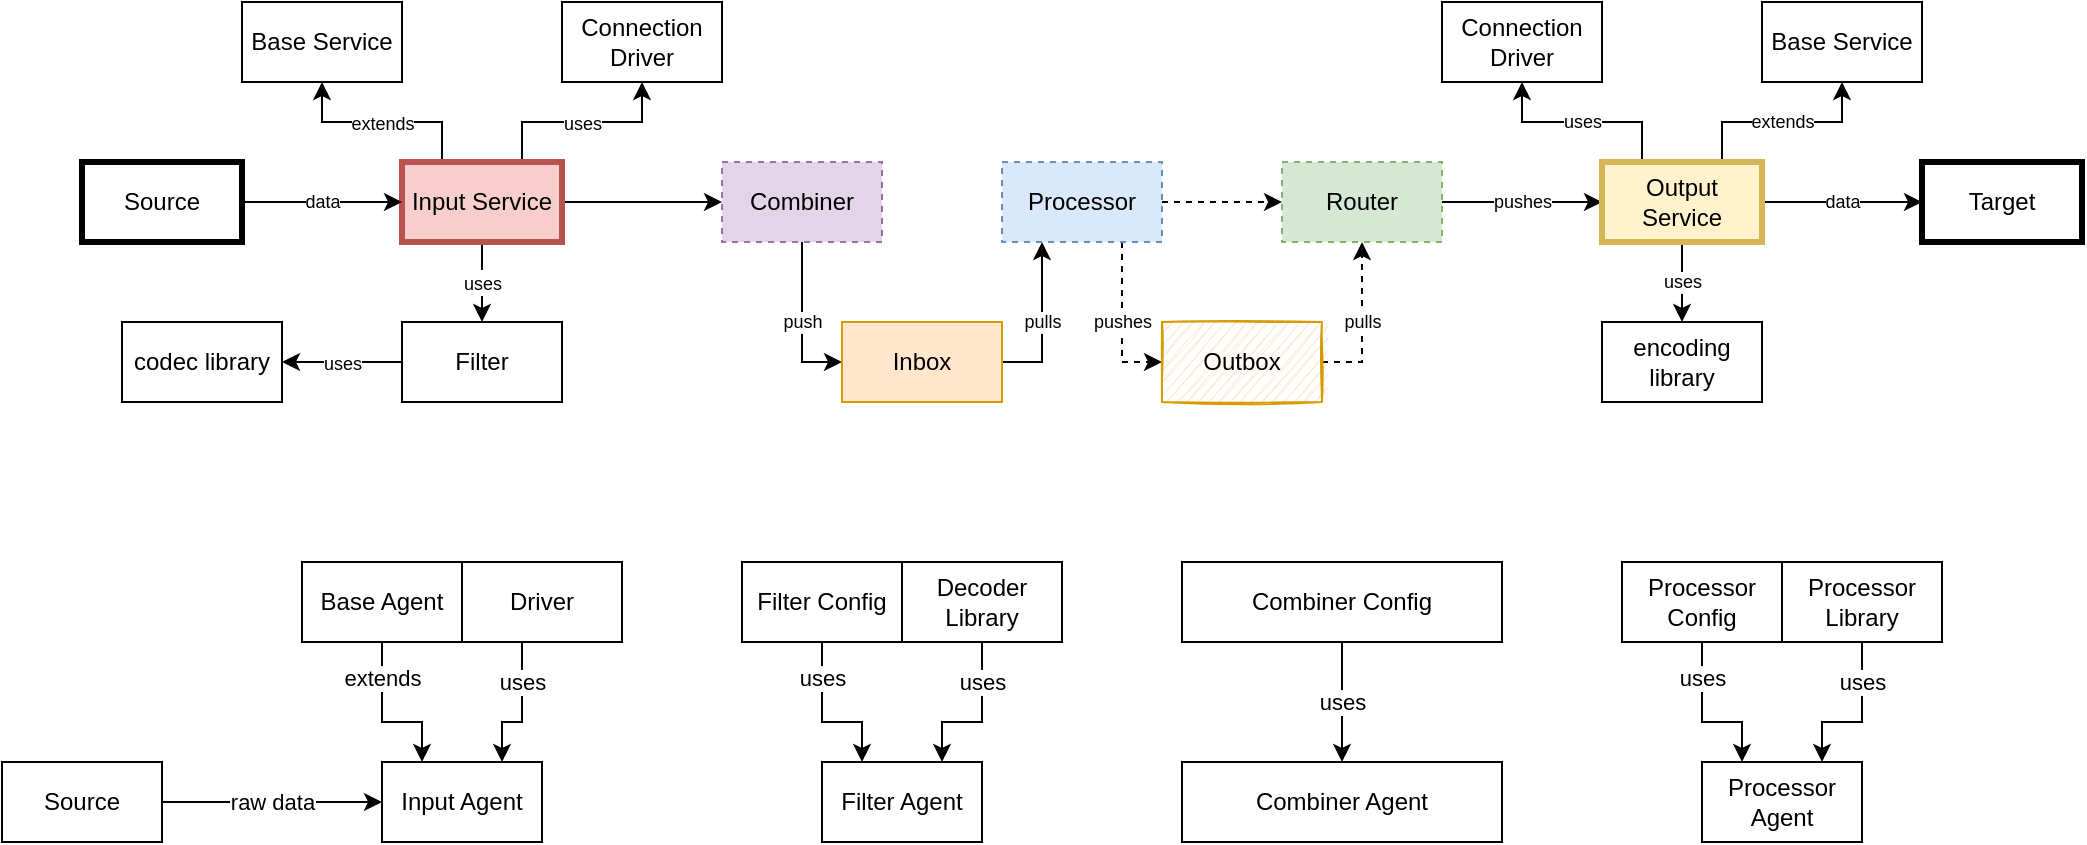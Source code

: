 <mxfile version="17.2.4" type="device"><diagram id="R2lEEEUBdFMjLlhIrx00" name="Page-1"><mxGraphModel dx="981" dy="519" grid="1" gridSize="10" guides="1" tooltips="1" connect="1" arrows="1" fold="1" page="1" pageScale="1" pageWidth="2000" pageHeight="500" math="0" shadow="0" extFonts="Permanent Marker^https://fonts.googleapis.com/css?family=Permanent+Marker"><root><mxCell id="0"/><mxCell id="1" parent="0"/><mxCell id="CS-67vUn_VAfdUVXTUzw-1" value="Input Agent" style="rounded=0;whiteSpace=wrap;html=1;" parent="1" vertex="1"><mxGeometry x="190" y="460" width="80" height="40" as="geometry"/></mxCell><mxCell id="CS-67vUn_VAfdUVXTUzw-16" value="extends" style="edgeStyle=orthogonalEdgeStyle;rounded=0;orthogonalLoop=1;jettySize=auto;html=1;exitX=0.5;exitY=1;exitDx=0;exitDy=0;entryX=0.25;entryY=0;entryDx=0;entryDy=0;" parent="1" source="CS-67vUn_VAfdUVXTUzw-2" target="CS-67vUn_VAfdUVXTUzw-1" edge="1"><mxGeometry x="-0.556" relative="1" as="geometry"><Array as="points"><mxPoint x="190" y="440"/><mxPoint x="210" y="440"/></Array><mxPoint as="offset"/></mxGeometry></mxCell><mxCell id="CS-67vUn_VAfdUVXTUzw-2" value="Base Agent" style="rounded=0;whiteSpace=wrap;html=1;" parent="1" vertex="1"><mxGeometry x="150" y="360" width="80" height="40" as="geometry"/></mxCell><mxCell id="CS-67vUn_VAfdUVXTUzw-5" value="uses" style="edgeStyle=orthogonalEdgeStyle;rounded=0;orthogonalLoop=1;jettySize=auto;html=1;exitX=0.5;exitY=1;exitDx=0;exitDy=0;entryX=0.75;entryY=0;entryDx=0;entryDy=0;" parent="1" source="CS-67vUn_VAfdUVXTUzw-4" target="CS-67vUn_VAfdUVXTUzw-1" edge="1"><mxGeometry x="-0.25" relative="1" as="geometry"><Array as="points"><mxPoint x="260" y="440"/><mxPoint x="250" y="440"/></Array><mxPoint as="offset"/></mxGeometry></mxCell><mxCell id="CS-67vUn_VAfdUVXTUzw-4" value="Driver" style="rounded=0;whiteSpace=wrap;html=1;" parent="1" vertex="1"><mxGeometry x="230" y="360" width="80" height="40" as="geometry"/></mxCell><mxCell id="CS-67vUn_VAfdUVXTUzw-7" value="raw data" style="edgeStyle=orthogonalEdgeStyle;rounded=0;orthogonalLoop=1;jettySize=auto;html=1;exitX=1;exitY=0.5;exitDx=0;exitDy=0;entryX=0;entryY=0.5;entryDx=0;entryDy=0;" parent="1" source="CS-67vUn_VAfdUVXTUzw-6" target="CS-67vUn_VAfdUVXTUzw-1" edge="1"><mxGeometry relative="1" as="geometry"/></mxCell><mxCell id="CS-67vUn_VAfdUVXTUzw-6" value="Source" style="rounded=0;whiteSpace=wrap;html=1;" parent="1" vertex="1"><mxGeometry y="460" width="80" height="40" as="geometry"/></mxCell><mxCell id="CS-67vUn_VAfdUVXTUzw-17" value="Filter Agent" style="rounded=0;whiteSpace=wrap;html=1;" parent="1" vertex="1"><mxGeometry x="410" y="460" width="80" height="40" as="geometry"/></mxCell><mxCell id="CS-67vUn_VAfdUVXTUzw-18" value="uses" style="edgeStyle=orthogonalEdgeStyle;rounded=0;orthogonalLoop=1;jettySize=auto;html=1;exitX=0.5;exitY=1;exitDx=0;exitDy=0;entryX=0.25;entryY=0;entryDx=0;entryDy=0;" parent="1" source="CS-67vUn_VAfdUVXTUzw-19" target="CS-67vUn_VAfdUVXTUzw-17" edge="1"><mxGeometry x="-0.556" relative="1" as="geometry"><Array as="points"><mxPoint x="410" y="440"/><mxPoint x="430" y="440"/></Array><mxPoint as="offset"/></mxGeometry></mxCell><mxCell id="CS-67vUn_VAfdUVXTUzw-19" value="Filter Config" style="rounded=0;whiteSpace=wrap;html=1;" parent="1" vertex="1"><mxGeometry x="370" y="360" width="80" height="40" as="geometry"/></mxCell><mxCell id="CS-67vUn_VAfdUVXTUzw-20" value="uses" style="edgeStyle=orthogonalEdgeStyle;rounded=0;orthogonalLoop=1;jettySize=auto;html=1;exitX=0.5;exitY=1;exitDx=0;exitDy=0;entryX=0.75;entryY=0;entryDx=0;entryDy=0;" parent="1" source="CS-67vUn_VAfdUVXTUzw-21" target="CS-67vUn_VAfdUVXTUzw-17" edge="1"><mxGeometry x="-0.5" relative="1" as="geometry"><Array as="points"><mxPoint x="490" y="440"/><mxPoint x="470" y="440"/></Array><mxPoint as="offset"/></mxGeometry></mxCell><mxCell id="CS-67vUn_VAfdUVXTUzw-21" value="Decoder Library" style="rounded=0;whiteSpace=wrap;html=1;" parent="1" vertex="1"><mxGeometry x="450" y="360" width="80" height="40" as="geometry"/></mxCell><mxCell id="CS-67vUn_VAfdUVXTUzw-22" value="Combiner Agent" style="rounded=0;whiteSpace=wrap;html=1;" parent="1" vertex="1"><mxGeometry x="590" y="460" width="160" height="40" as="geometry"/></mxCell><mxCell id="CS-67vUn_VAfdUVXTUzw-27" value="uses" style="edgeStyle=orthogonalEdgeStyle;rounded=0;orthogonalLoop=1;jettySize=auto;html=1;exitX=0.5;exitY=1;exitDx=0;exitDy=0;entryX=0.5;entryY=0;entryDx=0;entryDy=0;" parent="1" source="CS-67vUn_VAfdUVXTUzw-24" target="CS-67vUn_VAfdUVXTUzw-22" edge="1"><mxGeometry relative="1" as="geometry"/></mxCell><mxCell id="CS-67vUn_VAfdUVXTUzw-24" value="Combiner Config" style="rounded=0;whiteSpace=wrap;html=1;" parent="1" vertex="1"><mxGeometry x="590" y="360" width="160" height="40" as="geometry"/></mxCell><mxCell id="CS-67vUn_VAfdUVXTUzw-31" value="Processor Agent" style="rounded=0;whiteSpace=wrap;html=1;" parent="1" vertex="1"><mxGeometry x="850" y="460" width="80" height="40" as="geometry"/></mxCell><mxCell id="CS-67vUn_VAfdUVXTUzw-32" value="uses" style="edgeStyle=orthogonalEdgeStyle;rounded=0;orthogonalLoop=1;jettySize=auto;html=1;exitX=0.5;exitY=1;exitDx=0;exitDy=0;entryX=0.25;entryY=0;entryDx=0;entryDy=0;" parent="1" source="CS-67vUn_VAfdUVXTUzw-33" target="CS-67vUn_VAfdUVXTUzw-31" edge="1"><mxGeometry x="-0.556" relative="1" as="geometry"><Array as="points"><mxPoint x="850" y="440"/><mxPoint x="870" y="440"/></Array><mxPoint as="offset"/></mxGeometry></mxCell><mxCell id="CS-67vUn_VAfdUVXTUzw-33" value="Processor Config" style="rounded=0;whiteSpace=wrap;html=1;" parent="1" vertex="1"><mxGeometry x="810" y="360" width="80" height="40" as="geometry"/></mxCell><mxCell id="CS-67vUn_VAfdUVXTUzw-34" value="uses" style="edgeStyle=orthogonalEdgeStyle;rounded=0;orthogonalLoop=1;jettySize=auto;html=1;exitX=0.5;exitY=1;exitDx=0;exitDy=0;entryX=0.75;entryY=0;entryDx=0;entryDy=0;" parent="1" source="CS-67vUn_VAfdUVXTUzw-35" target="CS-67vUn_VAfdUVXTUzw-31" edge="1"><mxGeometry x="-0.5" relative="1" as="geometry"><Array as="points"><mxPoint x="930" y="440"/><mxPoint x="910" y="440"/></Array><mxPoint as="offset"/></mxGeometry></mxCell><mxCell id="CS-67vUn_VAfdUVXTUzw-35" value="Processor Library" style="rounded=0;whiteSpace=wrap;html=1;" parent="1" vertex="1"><mxGeometry x="890" y="360" width="80" height="40" as="geometry"/></mxCell><mxCell id="WKeFGwgw9B1szuFhfJFY-8" value="&lt;font style=&quot;font-size: 9px&quot;&gt;uses&lt;/font&gt;" style="edgeStyle=orthogonalEdgeStyle;rounded=0;orthogonalLoop=1;jettySize=auto;html=1;exitX=0.75;exitY=0;exitDx=0;exitDy=0;entryX=0.5;entryY=1;entryDx=0;entryDy=0;" edge="1" parent="1" source="WKeFGwgw9B1szuFhfJFY-1" target="WKeFGwgw9B1szuFhfJFY-3"><mxGeometry relative="1" as="geometry"/></mxCell><mxCell id="WKeFGwgw9B1szuFhfJFY-9" value="&lt;font style=&quot;font-size: 9px&quot;&gt;extends&lt;/font&gt;" style="edgeStyle=orthogonalEdgeStyle;rounded=0;orthogonalLoop=1;jettySize=auto;html=1;exitX=0.25;exitY=0;exitDx=0;exitDy=0;entryX=0.5;entryY=1;entryDx=0;entryDy=0;" edge="1" parent="1" source="WKeFGwgw9B1szuFhfJFY-1" target="WKeFGwgw9B1szuFhfJFY-2"><mxGeometry relative="1" as="geometry"><Array as="points"><mxPoint x="220" y="140"/><mxPoint x="160" y="140"/></Array></mxGeometry></mxCell><mxCell id="WKeFGwgw9B1szuFhfJFY-12" value="&lt;font style=&quot;font-size: 9px&quot;&gt;uses&lt;/font&gt;" style="edgeStyle=orthogonalEdgeStyle;rounded=0;orthogonalLoop=1;jettySize=auto;html=1;exitX=0.5;exitY=1;exitDx=0;exitDy=0;entryX=0.5;entryY=0;entryDx=0;entryDy=0;" edge="1" parent="1" source="WKeFGwgw9B1szuFhfJFY-1" target="WKeFGwgw9B1szuFhfJFY-4"><mxGeometry relative="1" as="geometry"/></mxCell><mxCell id="WKeFGwgw9B1szuFhfJFY-17" style="edgeStyle=orthogonalEdgeStyle;rounded=0;orthogonalLoop=1;jettySize=auto;html=1;exitX=1;exitY=0.5;exitDx=0;exitDy=0;entryX=0;entryY=0.5;entryDx=0;entryDy=0;fontSize=9;" edge="1" parent="1" source="WKeFGwgw9B1szuFhfJFY-1" target="WKeFGwgw9B1szuFhfJFY-16"><mxGeometry relative="1" as="geometry"/></mxCell><mxCell id="WKeFGwgw9B1szuFhfJFY-1" value="Input Service" style="rounded=0;whiteSpace=wrap;html=1;strokeWidth=3;fillColor=#f8cecc;strokeColor=#b85450;" vertex="1" parent="1"><mxGeometry x="200" y="160" width="80" height="40" as="geometry"/></mxCell><mxCell id="WKeFGwgw9B1szuFhfJFY-2" value="Base Service" style="rounded=0;whiteSpace=wrap;html=1;" vertex="1" parent="1"><mxGeometry x="120" y="80" width="80" height="40" as="geometry"/></mxCell><mxCell id="WKeFGwgw9B1szuFhfJFY-3" value="Connection Driver" style="rounded=0;whiteSpace=wrap;html=1;" vertex="1" parent="1"><mxGeometry x="280" y="80" width="80" height="40" as="geometry"/></mxCell><mxCell id="WKeFGwgw9B1szuFhfJFY-13" value="&lt;font style=&quot;font-size: 9px&quot;&gt;uses&lt;/font&gt;" style="edgeStyle=orthogonalEdgeStyle;rounded=0;orthogonalLoop=1;jettySize=auto;html=1;exitX=0;exitY=0.5;exitDx=0;exitDy=0;entryX=1;entryY=0.5;entryDx=0;entryDy=0;" edge="1" parent="1" source="WKeFGwgw9B1szuFhfJFY-4" target="WKeFGwgw9B1szuFhfJFY-5"><mxGeometry relative="1" as="geometry"/></mxCell><mxCell id="WKeFGwgw9B1szuFhfJFY-4" value="Filter" style="rounded=0;whiteSpace=wrap;html=1;" vertex="1" parent="1"><mxGeometry x="200" y="240" width="80" height="40" as="geometry"/></mxCell><mxCell id="WKeFGwgw9B1szuFhfJFY-5" value="codec library" style="rounded=0;whiteSpace=wrap;html=1;" vertex="1" parent="1"><mxGeometry x="60" y="240" width="80" height="40" as="geometry"/></mxCell><mxCell id="WKeFGwgw9B1szuFhfJFY-15" value="data" style="edgeStyle=orthogonalEdgeStyle;rounded=0;orthogonalLoop=1;jettySize=auto;html=1;exitX=1;exitY=0.5;exitDx=0;exitDy=0;entryX=0;entryY=0.5;entryDx=0;entryDy=0;fontSize=9;" edge="1" parent="1" source="WKeFGwgw9B1szuFhfJFY-6" target="WKeFGwgw9B1szuFhfJFY-1"><mxGeometry relative="1" as="geometry"/></mxCell><mxCell id="WKeFGwgw9B1szuFhfJFY-6" value="Source" style="rounded=0;whiteSpace=wrap;html=1;strokeWidth=3;" vertex="1" parent="1"><mxGeometry x="40" y="160" width="80" height="40" as="geometry"/></mxCell><mxCell id="WKeFGwgw9B1szuFhfJFY-23" value="push" style="edgeStyle=orthogonalEdgeStyle;rounded=0;orthogonalLoop=1;jettySize=auto;html=1;exitX=0.5;exitY=1;exitDx=0;exitDy=0;entryX=0;entryY=0.5;entryDx=0;entryDy=0;fontSize=9;" edge="1" parent="1" source="WKeFGwgw9B1szuFhfJFY-16" target="WKeFGwgw9B1szuFhfJFY-20"><mxGeometry relative="1" as="geometry"/></mxCell><mxCell id="WKeFGwgw9B1szuFhfJFY-16" value="Combiner" style="rounded=0;whiteSpace=wrap;html=1;dashed=1;fillColor=#e1d5e7;strokeColor=#9673a6;" vertex="1" parent="1"><mxGeometry x="360" y="160" width="80" height="40" as="geometry"/></mxCell><mxCell id="WKeFGwgw9B1szuFhfJFY-28" value="pulls" style="edgeStyle=orthogonalEdgeStyle;rounded=0;orthogonalLoop=1;jettySize=auto;html=1;exitX=1;exitY=0.5;exitDx=0;exitDy=0;entryX=0.25;entryY=1;entryDx=0;entryDy=0;fontSize=9;" edge="1" parent="1" source="WKeFGwgw9B1szuFhfJFY-20" target="WKeFGwgw9B1szuFhfJFY-27"><mxGeometry relative="1" as="geometry"/></mxCell><mxCell id="WKeFGwgw9B1szuFhfJFY-20" value="Inbox" style="rounded=0;whiteSpace=wrap;html=1;fillColor=#ffe6cc;strokeColor=#d79b00;" vertex="1" parent="1"><mxGeometry x="420" y="240" width="80" height="40" as="geometry"/></mxCell><mxCell id="WKeFGwgw9B1szuFhfJFY-30" value="pushes" style="edgeStyle=orthogonalEdgeStyle;rounded=0;orthogonalLoop=1;jettySize=auto;html=1;exitX=0.75;exitY=1;exitDx=0;exitDy=0;entryX=0;entryY=0.5;entryDx=0;entryDy=0;fontSize=9;dashed=1;" edge="1" parent="1" source="WKeFGwgw9B1szuFhfJFY-27" target="WKeFGwgw9B1szuFhfJFY-29"><mxGeometry relative="1" as="geometry"/></mxCell><mxCell id="WKeFGwgw9B1szuFhfJFY-33" style="edgeStyle=orthogonalEdgeStyle;rounded=0;orthogonalLoop=1;jettySize=auto;html=1;exitX=1;exitY=0.5;exitDx=0;exitDy=0;entryX=0;entryY=0.5;entryDx=0;entryDy=0;fontSize=9;dashed=1;" edge="1" parent="1" source="WKeFGwgw9B1szuFhfJFY-27" target="WKeFGwgw9B1szuFhfJFY-31"><mxGeometry relative="1" as="geometry"/></mxCell><mxCell id="WKeFGwgw9B1szuFhfJFY-27" value="Processor" style="rounded=0;whiteSpace=wrap;html=1;dashed=1;fillColor=#dae8fc;strokeColor=#6c8ebf;" vertex="1" parent="1"><mxGeometry x="500" y="160" width="80" height="40" as="geometry"/></mxCell><mxCell id="WKeFGwgw9B1szuFhfJFY-32" value="pulls" style="edgeStyle=orthogonalEdgeStyle;rounded=0;orthogonalLoop=1;jettySize=auto;html=1;exitX=1;exitY=0.5;exitDx=0;exitDy=0;entryX=0.5;entryY=1;entryDx=0;entryDy=0;fontSize=9;dashed=1;" edge="1" parent="1" source="WKeFGwgw9B1szuFhfJFY-29" target="WKeFGwgw9B1szuFhfJFY-31"><mxGeometry relative="1" as="geometry"/></mxCell><mxCell id="WKeFGwgw9B1szuFhfJFY-29" value="Outbox" style="rounded=0;whiteSpace=wrap;html=1;fillColor=#ffe6cc;strokeColor=#d79b00;sketch=1;fillStyle=hachure;" vertex="1" parent="1"><mxGeometry x="580" y="240" width="80" height="40" as="geometry"/></mxCell><mxCell id="WKeFGwgw9B1szuFhfJFY-35" value="pushes" style="edgeStyle=orthogonalEdgeStyle;rounded=0;orthogonalLoop=1;jettySize=auto;html=1;exitX=1;exitY=0.5;exitDx=0;exitDy=0;entryX=0;entryY=0.5;entryDx=0;entryDy=0;fontSize=9;" edge="1" parent="1" source="WKeFGwgw9B1szuFhfJFY-31" target="WKeFGwgw9B1szuFhfJFY-34"><mxGeometry relative="1" as="geometry"/></mxCell><mxCell id="WKeFGwgw9B1szuFhfJFY-31" value="Router" style="rounded=0;whiteSpace=wrap;html=1;dashed=1;fillColor=#d5e8d4;strokeColor=#82b366;" vertex="1" parent="1"><mxGeometry x="640" y="160" width="80" height="40" as="geometry"/></mxCell><mxCell id="WKeFGwgw9B1szuFhfJFY-37" value="uses" style="edgeStyle=orthogonalEdgeStyle;rounded=0;orthogonalLoop=1;jettySize=auto;html=1;exitX=0.25;exitY=0;exitDx=0;exitDy=0;entryX=0.5;entryY=1;entryDx=0;entryDy=0;fontSize=9;" edge="1" parent="1" source="WKeFGwgw9B1szuFhfJFY-34" target="WKeFGwgw9B1szuFhfJFY-36"><mxGeometry relative="1" as="geometry"/></mxCell><mxCell id="WKeFGwgw9B1szuFhfJFY-39" value="extends" style="edgeStyle=orthogonalEdgeStyle;rounded=0;orthogonalLoop=1;jettySize=auto;html=1;exitX=0.75;exitY=0;exitDx=0;exitDy=0;entryX=0.5;entryY=1;entryDx=0;entryDy=0;fontSize=9;" edge="1" parent="1" source="WKeFGwgw9B1szuFhfJFY-34" target="WKeFGwgw9B1szuFhfJFY-38"><mxGeometry relative="1" as="geometry"/></mxCell><mxCell id="WKeFGwgw9B1szuFhfJFY-42" value="uses" style="edgeStyle=orthogonalEdgeStyle;rounded=0;orthogonalLoop=1;jettySize=auto;html=1;exitX=0.5;exitY=1;exitDx=0;exitDy=0;fontSize=9;" edge="1" parent="1" source="WKeFGwgw9B1szuFhfJFY-34" target="WKeFGwgw9B1szuFhfJFY-40"><mxGeometry relative="1" as="geometry"/></mxCell><mxCell id="WKeFGwgw9B1szuFhfJFY-45" value="data" style="edgeStyle=orthogonalEdgeStyle;rounded=0;orthogonalLoop=1;jettySize=auto;html=1;exitX=1;exitY=0.5;exitDx=0;exitDy=0;fontSize=9;" edge="1" parent="1" source="WKeFGwgw9B1szuFhfJFY-34" target="WKeFGwgw9B1szuFhfJFY-43"><mxGeometry relative="1" as="geometry"/></mxCell><mxCell id="WKeFGwgw9B1szuFhfJFY-34" value="Output Service" style="rounded=0;whiteSpace=wrap;html=1;fillColor=#fff2cc;strokeColor=#d6b656;strokeWidth=3;" vertex="1" parent="1"><mxGeometry x="800" y="160" width="80" height="40" as="geometry"/></mxCell><mxCell id="WKeFGwgw9B1szuFhfJFY-36" value="Connection Driver" style="rounded=0;whiteSpace=wrap;html=1;" vertex="1" parent="1"><mxGeometry x="720" y="80" width="80" height="40" as="geometry"/></mxCell><mxCell id="WKeFGwgw9B1szuFhfJFY-38" value="Base Service" style="rounded=0;whiteSpace=wrap;html=1;" vertex="1" parent="1"><mxGeometry x="880" y="80" width="80" height="40" as="geometry"/></mxCell><mxCell id="WKeFGwgw9B1szuFhfJFY-40" value="encoding library" style="rounded=0;whiteSpace=wrap;html=1;" vertex="1" parent="1"><mxGeometry x="800" y="240" width="80" height="40" as="geometry"/></mxCell><mxCell id="WKeFGwgw9B1szuFhfJFY-43" value="Target" style="rounded=0;whiteSpace=wrap;html=1;strokeWidth=3;" vertex="1" parent="1"><mxGeometry x="960" y="160" width="80" height="40" as="geometry"/></mxCell></root></mxGraphModel></diagram></mxfile>